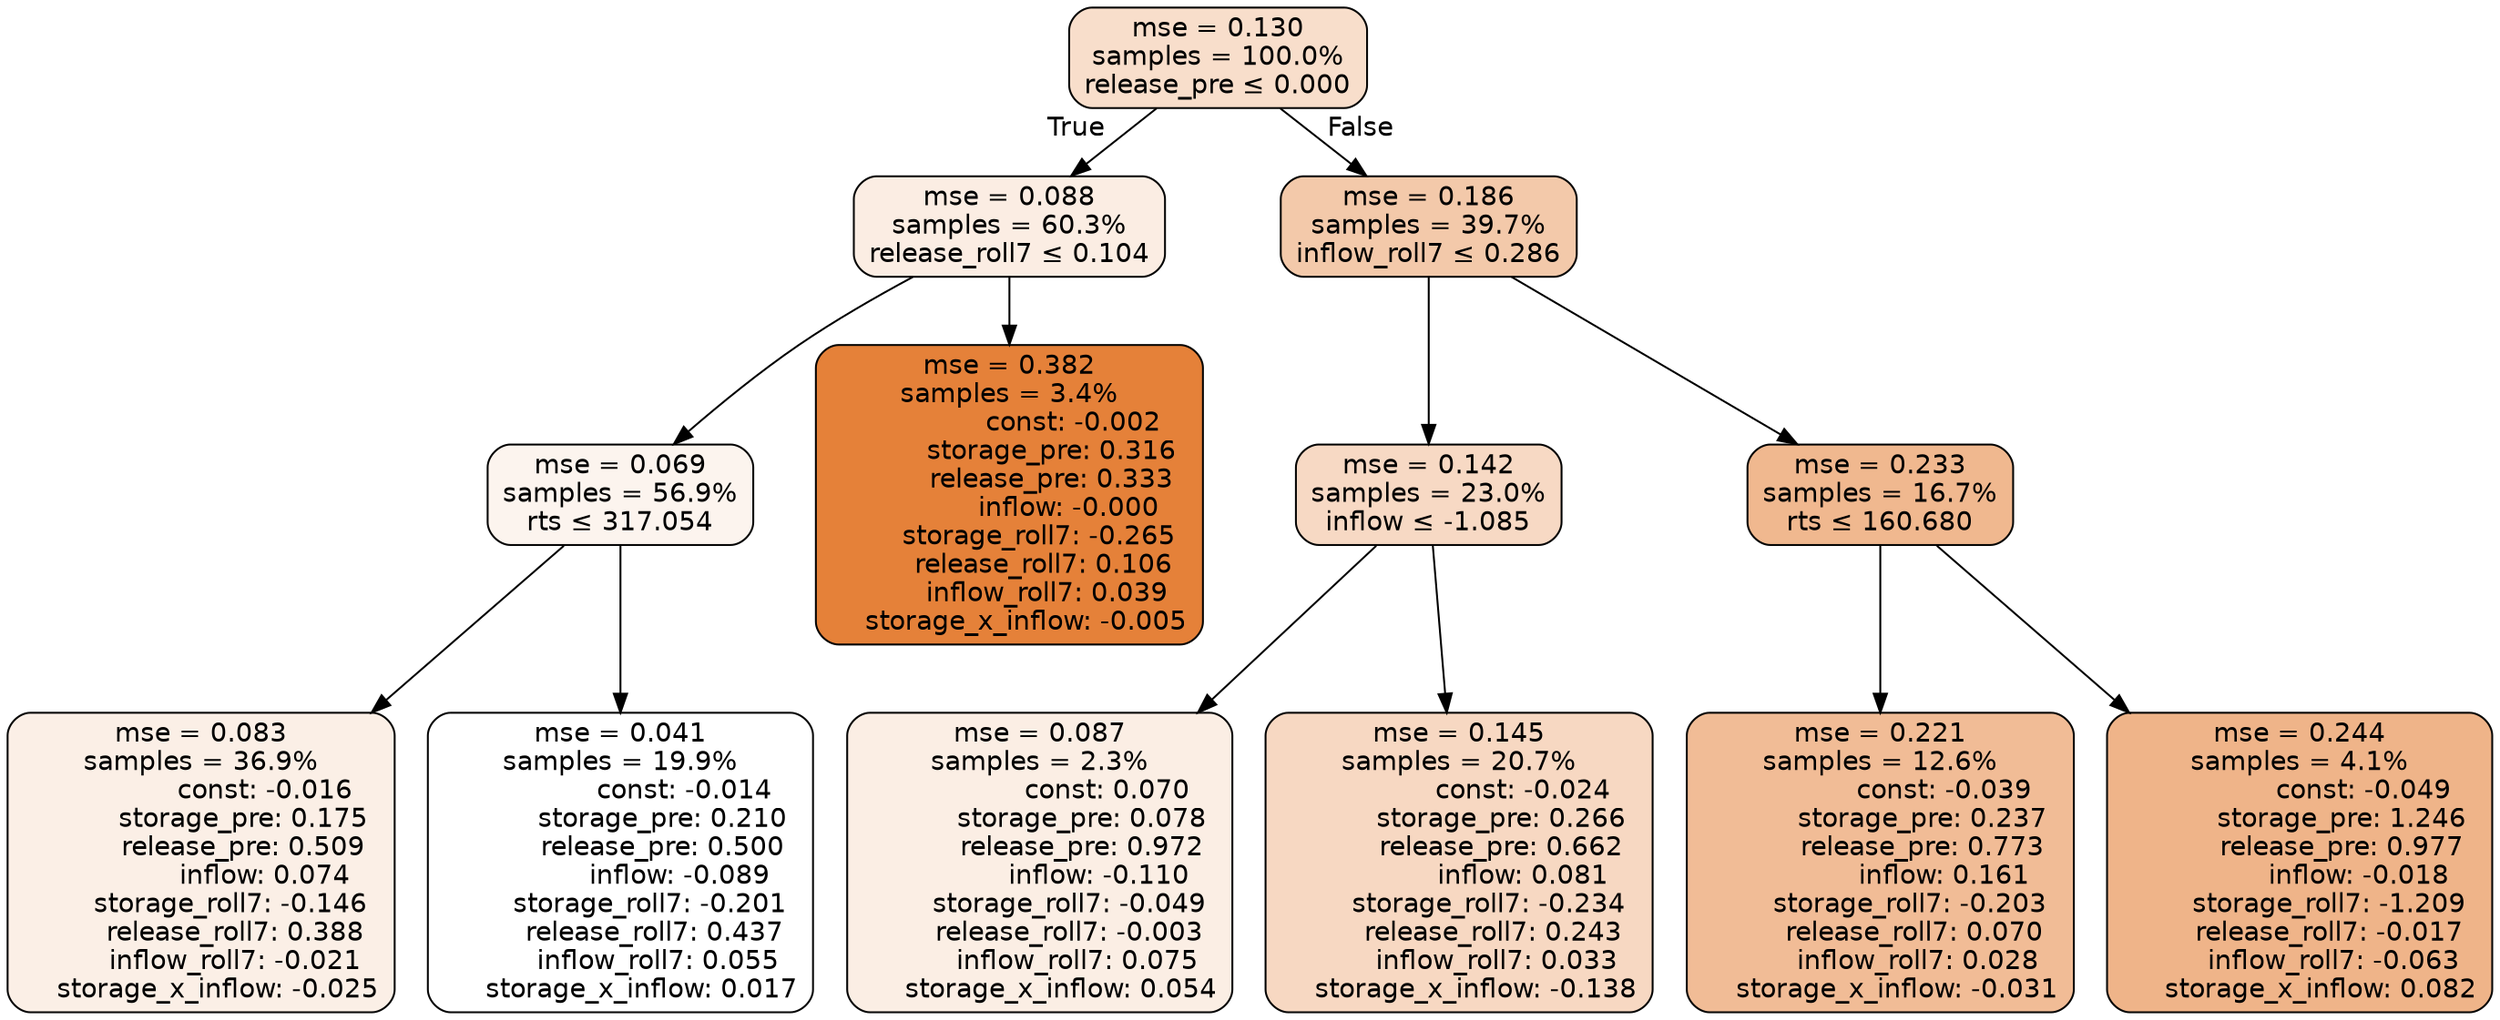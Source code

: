 digraph tree {
bgcolor="transparent"
node [shape=rectangle, style="filled, rounded", color="black", fontname=helvetica] ;
edge [fontname=helvetica] ;
	"0" [label="mse = 0.130
samples = 100.0%
release_pre &le; 0.000", fillcolor="#f8decb"]
	"1" [label="mse = 0.088
samples = 60.3%
release_roll7 &le; 0.104", fillcolor="#fbede3"]
	"2" [label="mse = 0.069
samples = 56.9%
rts &le; 317.054", fillcolor="#fcf4ee"]
	"3" [label="mse = 0.083
samples = 36.9%
               const: -0.016
          storage_pre: 0.175
          release_pre: 0.509
               inflow: 0.074
       storage_roll7: -0.146
        release_roll7: 0.388
        inflow_roll7: -0.021
    storage_x_inflow: -0.025", fillcolor="#fbefe6"]
	"4" [label="mse = 0.041
samples = 19.9%
               const: -0.014
          storage_pre: 0.210
          release_pre: 0.500
              inflow: -0.089
       storage_roll7: -0.201
        release_roll7: 0.437
         inflow_roll7: 0.055
     storage_x_inflow: 0.017", fillcolor="#ffffff"]
	"5" [label="mse = 0.382
samples = 3.4%
               const: -0.002
          storage_pre: 0.316
          release_pre: 0.333
              inflow: -0.000
       storage_roll7: -0.265
        release_roll7: 0.106
         inflow_roll7: 0.039
    storage_x_inflow: -0.005", fillcolor="#e58139"]
	"6" [label="mse = 0.186
samples = 39.7%
inflow_roll7 &le; 0.286", fillcolor="#f3c9aa"]
	"7" [label="mse = 0.142
samples = 23.0%
inflow &le; -1.085", fillcolor="#f7d9c4"]
	"8" [label="mse = 0.087
samples = 2.3%
                const: 0.070
          storage_pre: 0.078
          release_pre: 0.972
              inflow: -0.110
       storage_roll7: -0.049
       release_roll7: -0.003
         inflow_roll7: 0.075
     storage_x_inflow: 0.054", fillcolor="#fbeee4"]
	"9" [label="mse = 0.145
samples = 20.7%
               const: -0.024
          storage_pre: 0.266
          release_pre: 0.662
               inflow: 0.081
       storage_roll7: -0.234
        release_roll7: 0.243
         inflow_roll7: 0.033
    storage_x_inflow: -0.138", fillcolor="#f7d8c2"]
	"10" [label="mse = 0.233
samples = 16.7%
rts &le; 160.680", fillcolor="#f0b88f"]
	"11" [label="mse = 0.221
samples = 12.6%
               const: -0.039
          storage_pre: 0.237
          release_pre: 0.773
               inflow: 0.161
       storage_roll7: -0.203
        release_roll7: 0.070
         inflow_roll7: 0.028
    storage_x_inflow: -0.031", fillcolor="#f1bc96"]
	"12" [label="mse = 0.244
samples = 4.1%
               const: -0.049
          storage_pre: 1.246
          release_pre: 0.977
              inflow: -0.018
       storage_roll7: -1.209
       release_roll7: -0.017
        inflow_roll7: -0.063
     storage_x_inflow: 0.082", fillcolor="#efb489"]

	"0" -> "1" [labeldistance=2.5, labelangle=45, headlabel="True"]
	"1" -> "2"
	"2" -> "3"
	"2" -> "4"
	"1" -> "5"
	"0" -> "6" [labeldistance=2.5, labelangle=-45, headlabel="False"]
	"6" -> "7"
	"7" -> "8"
	"7" -> "9"
	"6" -> "10"
	"10" -> "11"
	"10" -> "12"
}